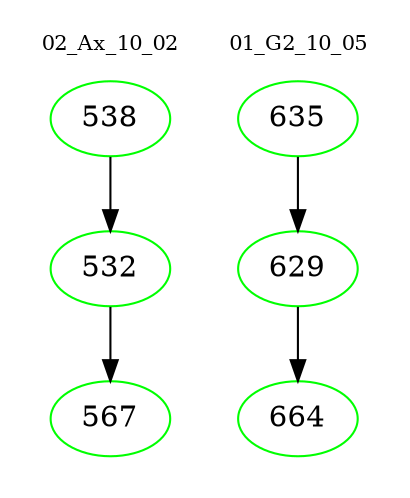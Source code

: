 digraph{
subgraph cluster_0 {
color = white
label = "02_Ax_10_02";
fontsize=10;
T0_538 [label="538", color="green"]
T0_538 -> T0_532 [color="black"]
T0_532 [label="532", color="green"]
T0_532 -> T0_567 [color="black"]
T0_567 [label="567", color="green"]
}
subgraph cluster_1 {
color = white
label = "01_G2_10_05";
fontsize=10;
T1_635 [label="635", color="green"]
T1_635 -> T1_629 [color="black"]
T1_629 [label="629", color="green"]
T1_629 -> T1_664 [color="black"]
T1_664 [label="664", color="green"]
}
}
